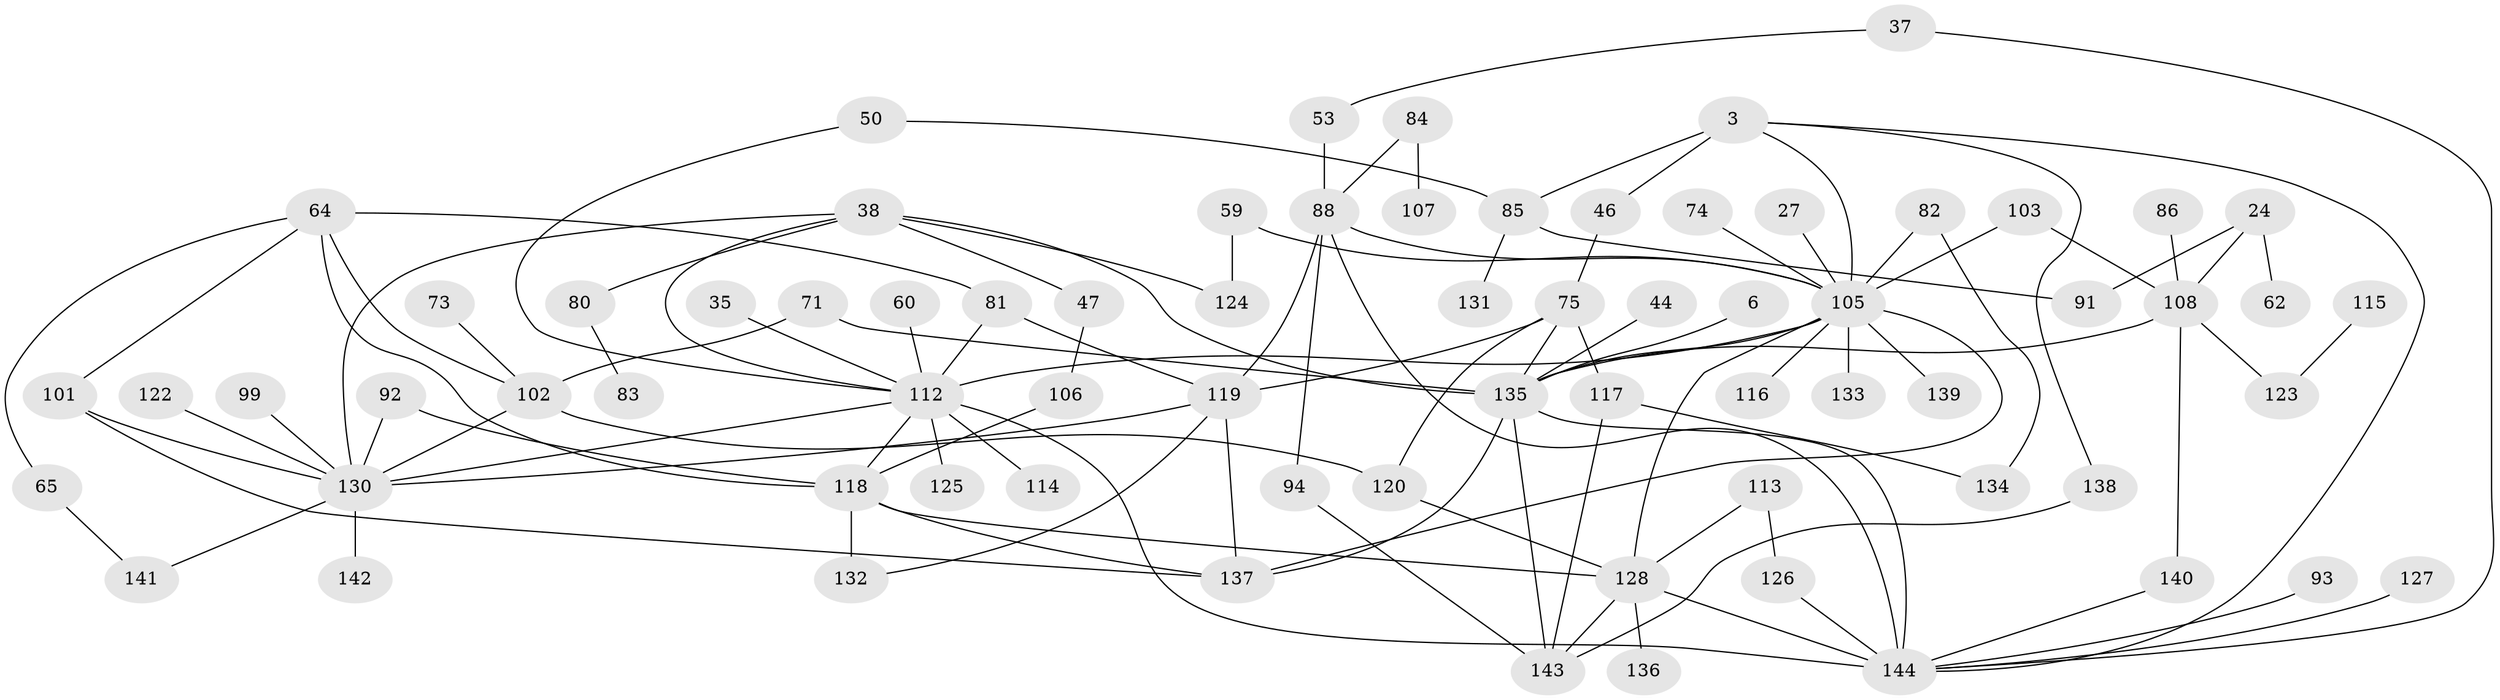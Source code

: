 // original degree distribution, {9: 0.006944444444444444, 8: 0.006944444444444444, 6: 0.034722222222222224, 7: 0.013888888888888888, 4: 0.13194444444444445, 1: 0.20833333333333334, 3: 0.25, 5: 0.0625, 2: 0.2847222222222222}
// Generated by graph-tools (version 1.1) at 2025/41/03/09/25 04:41:01]
// undirected, 72 vertices, 108 edges
graph export_dot {
graph [start="1"]
  node [color=gray90,style=filled];
  3;
  6;
  24;
  27;
  35;
  37;
  38 [super="+18"];
  44;
  46 [super="+32"];
  47;
  50;
  53;
  59;
  60;
  62;
  64;
  65;
  71;
  73;
  74;
  75;
  80;
  81 [super="+39"];
  82;
  83;
  84;
  85 [super="+9"];
  86;
  88 [super="+25+55+20+56"];
  91 [super="+78"];
  92;
  93;
  94 [super="+69"];
  99;
  101;
  102 [super="+68"];
  103;
  105 [super="+29+51"];
  106;
  107;
  108 [super="+22+58"];
  112 [super="+33+87"];
  113;
  114;
  115;
  116;
  117 [super="+76"];
  118 [super="+57+96+100"];
  119 [super="+79"];
  120;
  122;
  123 [super="+77"];
  124;
  125;
  126;
  127;
  128 [super="+8+95+98"];
  130 [super="+31+16+54+110"];
  131;
  132;
  133;
  134;
  135 [super="+21+43"];
  136;
  137 [super="+63+121"];
  138 [super="+104"];
  139;
  140;
  141;
  142;
  143 [super="+61"];
  144 [super="+129+111+109"];
  3 -- 85 [weight=2];
  3 -- 105;
  3 -- 46;
  3 -- 138;
  3 -- 144;
  6 -- 135;
  24 -- 62;
  24 -- 91 [weight=2];
  24 -- 108;
  27 -- 105;
  35 -- 112;
  37 -- 53;
  37 -- 144;
  38 -- 80;
  38 -- 124;
  38 -- 112;
  38 -- 135;
  38 -- 130;
  38 -- 47;
  44 -- 135;
  46 -- 75;
  47 -- 106;
  50 -- 85;
  50 -- 112;
  53 -- 88;
  59 -- 124;
  59 -- 105;
  60 -- 112;
  64 -- 65;
  64 -- 101;
  64 -- 81;
  64 -- 102 [weight=2];
  64 -- 118;
  65 -- 141;
  71 -- 102;
  71 -- 135;
  73 -- 102;
  74 -- 105;
  75 -- 117 [weight=2];
  75 -- 120;
  75 -- 135;
  75 -- 119;
  80 -- 83;
  81 -- 112;
  81 -- 119;
  82 -- 134;
  82 -- 105;
  84 -- 107;
  84 -- 88;
  85 -- 91;
  85 -- 131;
  86 -- 108;
  88 -- 105 [weight=3];
  88 -- 119 [weight=2];
  88 -- 94;
  88 -- 144;
  92 -- 130;
  92 -- 118 [weight=2];
  93 -- 144;
  94 -- 143;
  99 -- 130;
  101 -- 130;
  101 -- 137;
  102 -- 120;
  102 -- 130 [weight=2];
  103 -- 105;
  103 -- 108;
  105 -- 135 [weight=4];
  105 -- 128 [weight=2];
  105 -- 133;
  105 -- 139;
  105 -- 116;
  105 -- 112 [weight=2];
  105 -- 137;
  106 -- 118;
  108 -- 140;
  108 -- 135 [weight=2];
  108 -- 123;
  112 -- 114;
  112 -- 130;
  112 -- 118;
  112 -- 125;
  112 -- 144;
  113 -- 126;
  113 -- 128;
  115 -- 123;
  117 -- 134;
  117 -- 143;
  118 -- 128 [weight=2];
  118 -- 132 [weight=2];
  118 -- 137;
  119 -- 130;
  119 -- 132;
  119 -- 137;
  120 -- 128;
  122 -- 130;
  126 -- 144;
  127 -- 144 [weight=2];
  128 -- 136;
  128 -- 143;
  128 -- 144;
  130 -- 141;
  130 -- 142;
  135 -- 144 [weight=4];
  135 -- 143;
  135 -- 137;
  138 -- 143;
  140 -- 144;
}
